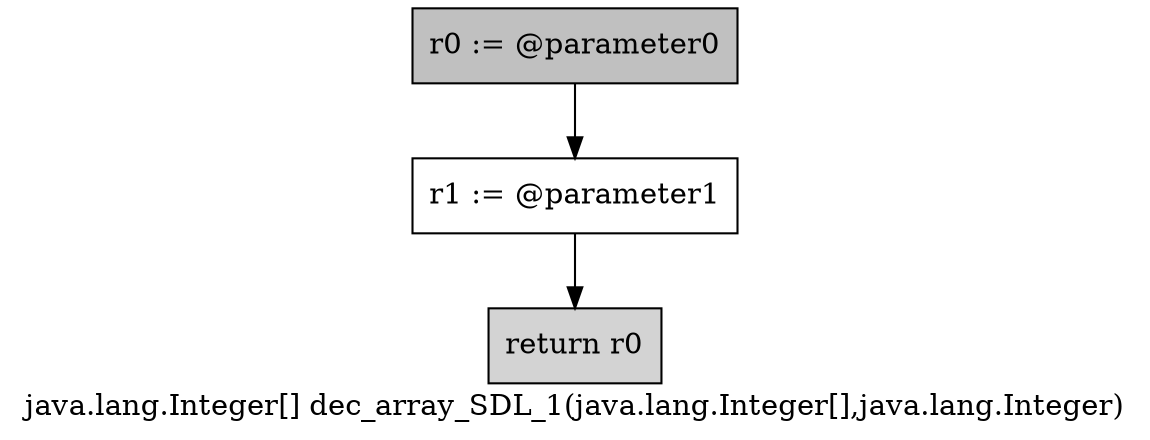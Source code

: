 digraph "java.lang.Integer[] dec_array_SDL_1(java.lang.Integer[],java.lang.Integer)" {
    label="java.lang.Integer[] dec_array_SDL_1(java.lang.Integer[],java.lang.Integer)";
    node [shape=box];
    "0" [style=filled,fillcolor=gray,label="r0 := @parameter0",];
    "1" [label="r1 := @parameter1",];
    "0"->"1";
    "2" [style=filled,fillcolor=lightgray,label="return r0",];
    "1"->"2";
}
